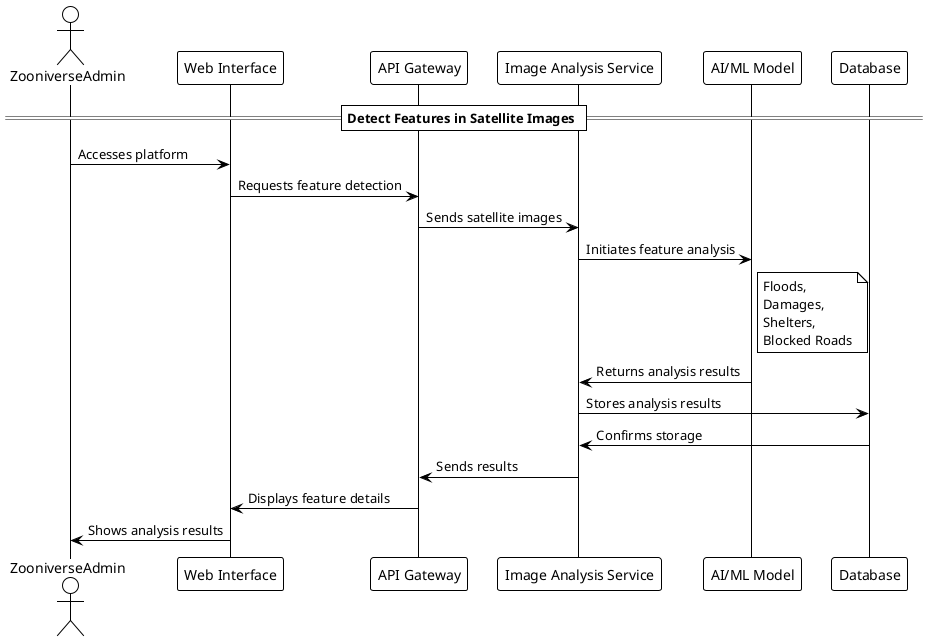 @startuml
!theme plain

actor ZooniverseAdmin as admin
participant "Web Interface" as web
participant "API Gateway" as api
participant "Image Analysis Service" as analysis
participant "AI/ML Model" as aiModel
participant "Database" as db

== Detect Features in Satellite Images ==
admin -> web: Accesses platform
web -> api: Requests feature detection
api -> analysis: Sends satellite images
analysis -> aiModel: Initiates feature analysis
note right of aiModel: Floods,\nDamages,\nShelters,\nBlocked Roads
aiModel -> analysis: Returns analysis results
analysis -> db: Stores analysis results
db -> analysis: Confirms storage
analysis -> api: Sends results
api -> web: Displays feature details
web -> admin: Shows analysis results

@enduml